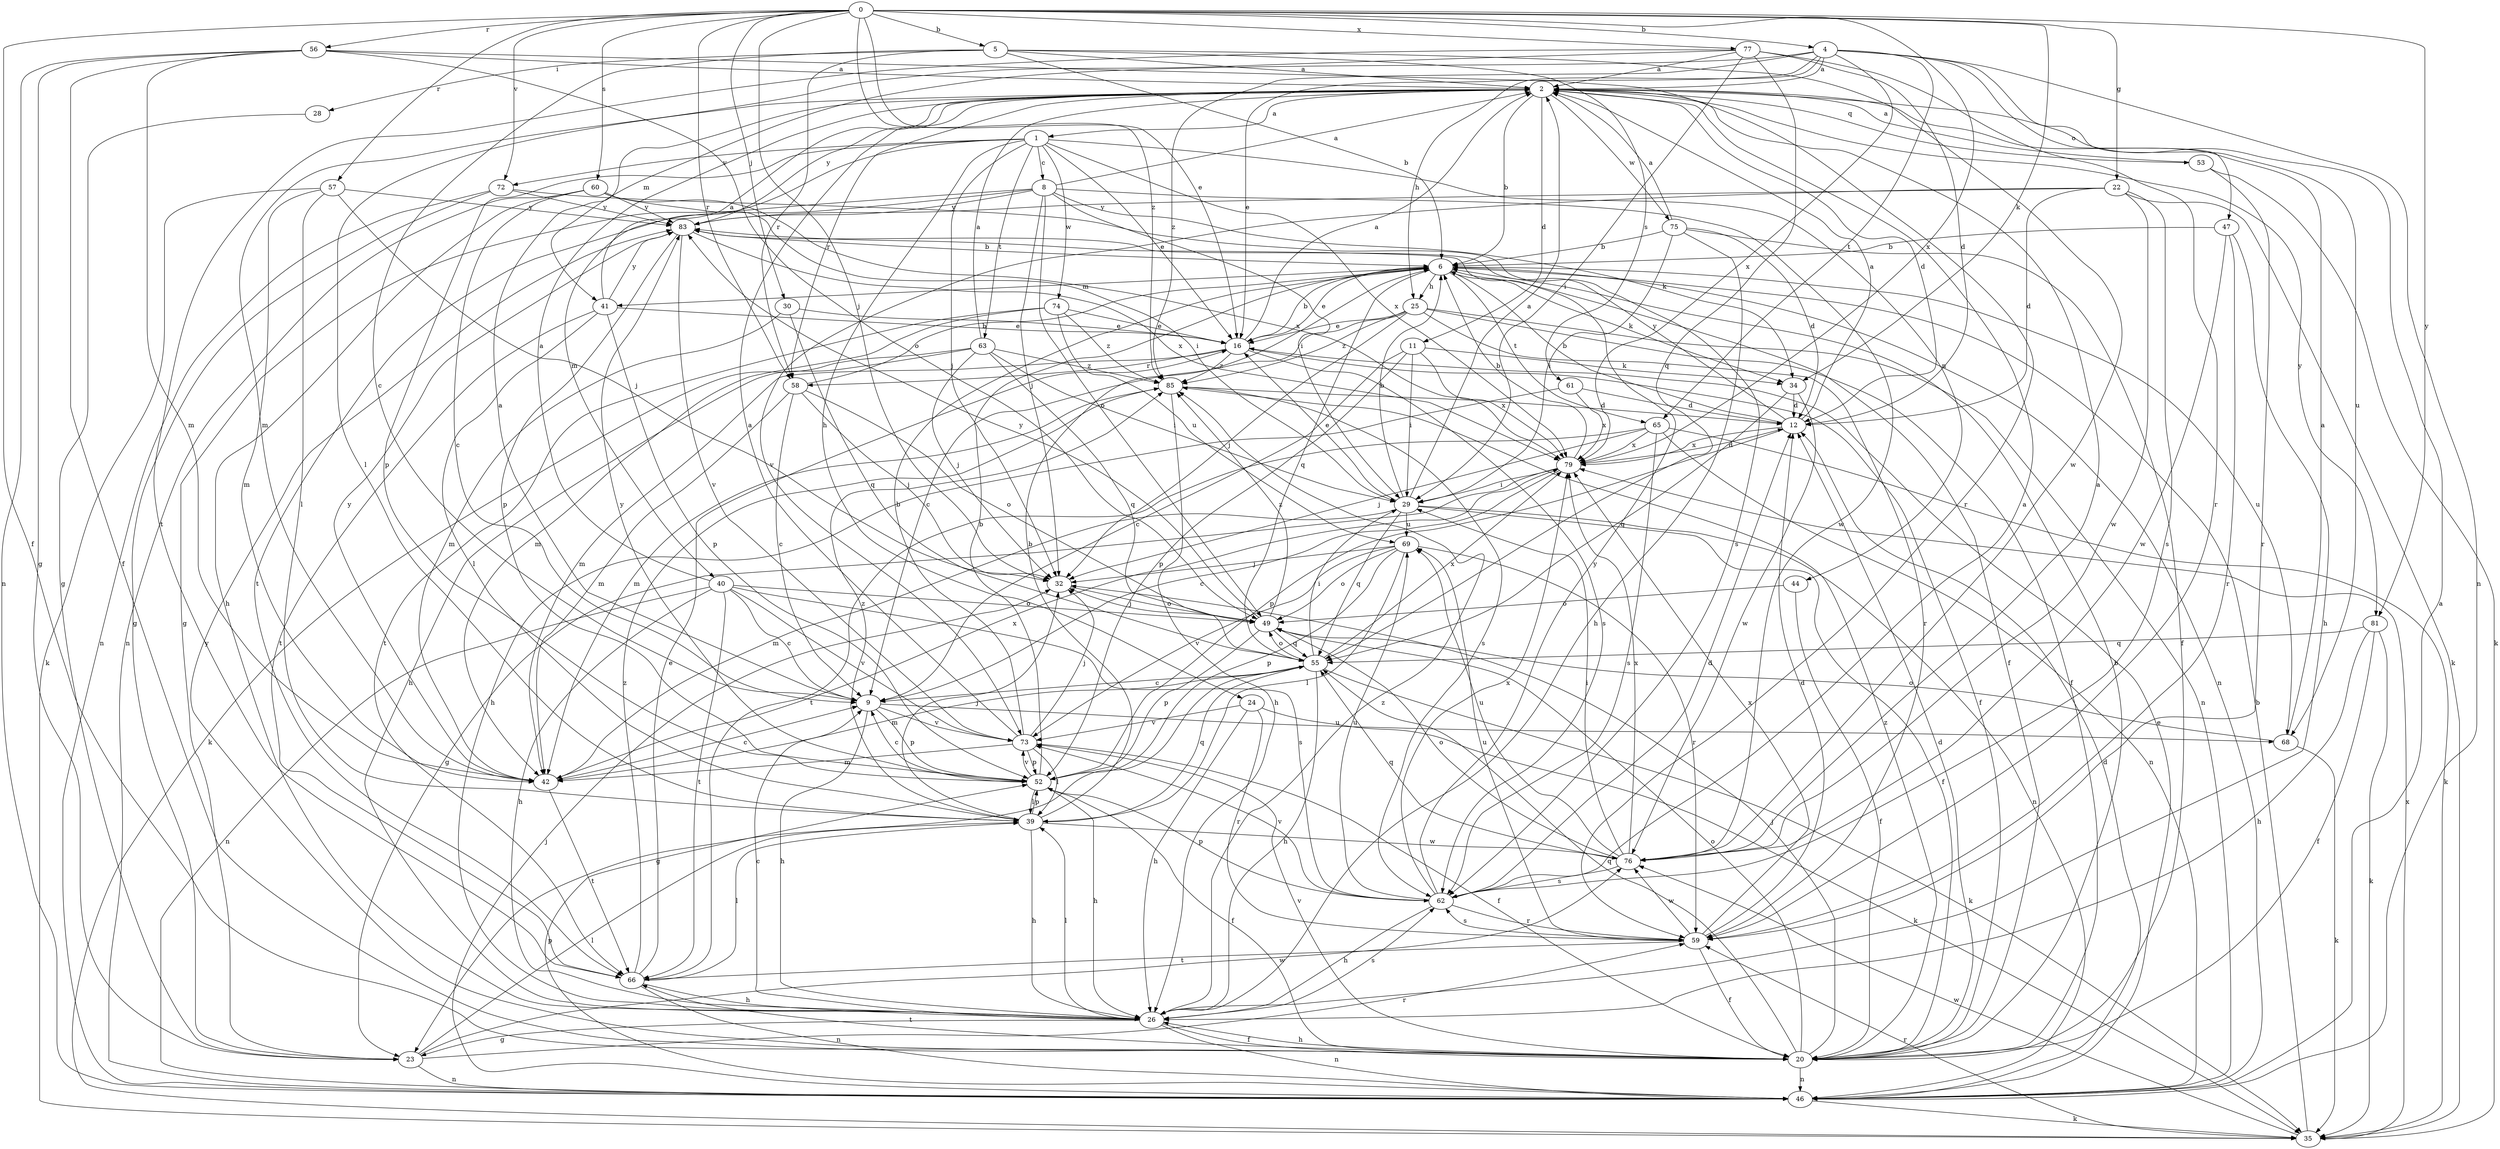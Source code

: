 strict digraph  {
0;
1;
2;
4;
5;
6;
8;
9;
11;
12;
16;
20;
22;
23;
24;
25;
26;
28;
29;
30;
32;
34;
35;
39;
40;
41;
42;
44;
46;
47;
49;
52;
53;
55;
56;
57;
58;
59;
60;
61;
62;
63;
65;
66;
68;
69;
72;
73;
74;
75;
76;
77;
79;
81;
83;
85;
0 -> 4  [label=b];
0 -> 5  [label=b];
0 -> 16  [label=e];
0 -> 20  [label=f];
0 -> 22  [label=g];
0 -> 30  [label=j];
0 -> 32  [label=j];
0 -> 34  [label=k];
0 -> 56  [label=r];
0 -> 57  [label=r];
0 -> 58  [label=r];
0 -> 60  [label=s];
0 -> 72  [label=v];
0 -> 77  [label=x];
0 -> 79  [label=x];
0 -> 81  [label=y];
0 -> 85  [label=z];
1 -> 8  [label=c];
1 -> 16  [label=e];
1 -> 24  [label=h];
1 -> 32  [label=j];
1 -> 40  [label=m];
1 -> 44  [label=n];
1 -> 52  [label=p];
1 -> 63  [label=t];
1 -> 72  [label=v];
1 -> 74  [label=w];
1 -> 79  [label=x];
2 -> 1  [label=a];
2 -> 6  [label=b];
2 -> 11  [label=d];
2 -> 12  [label=d];
2 -> 39  [label=l];
2 -> 53  [label=q];
2 -> 58  [label=r];
2 -> 75  [label=w];
2 -> 81  [label=y];
2 -> 83  [label=y];
4 -> 2  [label=a];
4 -> 16  [label=e];
4 -> 25  [label=h];
4 -> 41  [label=m];
4 -> 46  [label=n];
4 -> 47  [label=o];
4 -> 65  [label=t];
4 -> 68  [label=u];
4 -> 79  [label=x];
4 -> 85  [label=z];
5 -> 2  [label=a];
5 -> 6  [label=b];
5 -> 9  [label=c];
5 -> 28  [label=i];
5 -> 58  [label=r];
5 -> 61  [label=s];
5 -> 76  [label=w];
6 -> 16  [label=e];
6 -> 20  [label=f];
6 -> 25  [label=h];
6 -> 34  [label=k];
6 -> 41  [label=m];
6 -> 46  [label=n];
6 -> 55  [label=q];
6 -> 65  [label=t];
6 -> 68  [label=u];
8 -> 2  [label=a];
8 -> 23  [label=g];
8 -> 29  [label=i];
8 -> 32  [label=j];
8 -> 34  [label=k];
8 -> 49  [label=o];
8 -> 66  [label=t];
8 -> 76  [label=w];
8 -> 83  [label=y];
9 -> 2  [label=a];
9 -> 26  [label=h];
9 -> 52  [label=p];
9 -> 68  [label=u];
9 -> 73  [label=v];
11 -> 9  [label=c];
11 -> 29  [label=i];
11 -> 34  [label=k];
11 -> 52  [label=p];
11 -> 79  [label=x];
12 -> 2  [label=a];
12 -> 6  [label=b];
12 -> 52  [label=p];
12 -> 79  [label=x];
12 -> 83  [label=y];
16 -> 2  [label=a];
16 -> 6  [label=b];
16 -> 20  [label=f];
16 -> 42  [label=m];
16 -> 58  [label=r];
16 -> 62  [label=s];
16 -> 85  [label=z];
20 -> 6  [label=b];
20 -> 12  [label=d];
20 -> 26  [label=h];
20 -> 32  [label=j];
20 -> 46  [label=n];
20 -> 49  [label=o];
20 -> 55  [label=q];
20 -> 66  [label=t];
20 -> 73  [label=v];
20 -> 83  [label=y];
20 -> 85  [label=z];
22 -> 12  [label=d];
22 -> 35  [label=k];
22 -> 62  [label=s];
22 -> 73  [label=v];
22 -> 76  [label=w];
22 -> 83  [label=y];
23 -> 39  [label=l];
23 -> 46  [label=n];
23 -> 59  [label=r];
23 -> 76  [label=w];
24 -> 26  [label=h];
24 -> 35  [label=k];
24 -> 59  [label=r];
24 -> 73  [label=v];
25 -> 9  [label=c];
25 -> 16  [label=e];
25 -> 20  [label=f];
25 -> 32  [label=j];
25 -> 46  [label=n];
25 -> 59  [label=r];
25 -> 85  [label=z];
26 -> 9  [label=c];
26 -> 20  [label=f];
26 -> 23  [label=g];
26 -> 39  [label=l];
26 -> 46  [label=n];
26 -> 62  [label=s];
26 -> 85  [label=z];
28 -> 23  [label=g];
29 -> 2  [label=a];
29 -> 6  [label=b];
29 -> 16  [label=e];
29 -> 20  [label=f];
29 -> 42  [label=m];
29 -> 46  [label=n];
29 -> 55  [label=q];
29 -> 69  [label=u];
30 -> 16  [label=e];
30 -> 42  [label=m];
30 -> 55  [label=q];
32 -> 49  [label=o];
34 -> 12  [label=d];
34 -> 55  [label=q];
34 -> 76  [label=w];
35 -> 6  [label=b];
35 -> 59  [label=r];
35 -> 76  [label=w];
35 -> 79  [label=x];
39 -> 6  [label=b];
39 -> 26  [label=h];
39 -> 32  [label=j];
39 -> 52  [label=p];
39 -> 55  [label=q];
39 -> 76  [label=w];
39 -> 85  [label=z];
40 -> 2  [label=a];
40 -> 9  [label=c];
40 -> 26  [label=h];
40 -> 46  [label=n];
40 -> 49  [label=o];
40 -> 62  [label=s];
40 -> 66  [label=t];
40 -> 73  [label=v];
41 -> 2  [label=a];
41 -> 16  [label=e];
41 -> 39  [label=l];
41 -> 52  [label=p];
41 -> 66  [label=t];
41 -> 83  [label=y];
42 -> 9  [label=c];
42 -> 66  [label=t];
42 -> 79  [label=x];
42 -> 83  [label=y];
44 -> 20  [label=f];
44 -> 49  [label=o];
46 -> 2  [label=a];
46 -> 12  [label=d];
46 -> 16  [label=e];
46 -> 32  [label=j];
46 -> 35  [label=k];
46 -> 52  [label=p];
47 -> 6  [label=b];
47 -> 26  [label=h];
47 -> 59  [label=r];
47 -> 76  [label=w];
49 -> 32  [label=j];
49 -> 52  [label=p];
49 -> 55  [label=q];
49 -> 83  [label=y];
49 -> 85  [label=z];
52 -> 6  [label=b];
52 -> 9  [label=c];
52 -> 20  [label=f];
52 -> 26  [label=h];
52 -> 39  [label=l];
52 -> 73  [label=v];
52 -> 83  [label=y];
53 -> 2  [label=a];
53 -> 35  [label=k];
53 -> 59  [label=r];
55 -> 9  [label=c];
55 -> 23  [label=g];
55 -> 26  [label=h];
55 -> 29  [label=i];
55 -> 35  [label=k];
55 -> 42  [label=m];
55 -> 49  [label=o];
55 -> 79  [label=x];
56 -> 2  [label=a];
56 -> 20  [label=f];
56 -> 23  [label=g];
56 -> 42  [label=m];
56 -> 46  [label=n];
56 -> 49  [label=o];
56 -> 59  [label=r];
57 -> 32  [label=j];
57 -> 35  [label=k];
57 -> 39  [label=l];
57 -> 42  [label=m];
57 -> 83  [label=y];
58 -> 6  [label=b];
58 -> 9  [label=c];
58 -> 32  [label=j];
58 -> 42  [label=m];
58 -> 49  [label=o];
59 -> 12  [label=d];
59 -> 20  [label=f];
59 -> 62  [label=s];
59 -> 66  [label=t];
59 -> 69  [label=u];
59 -> 76  [label=w];
59 -> 79  [label=x];
60 -> 9  [label=c];
60 -> 26  [label=h];
60 -> 29  [label=i];
60 -> 46  [label=n];
60 -> 79  [label=x];
60 -> 83  [label=y];
61 -> 12  [label=d];
61 -> 26  [label=h];
61 -> 79  [label=x];
62 -> 2  [label=a];
62 -> 12  [label=d];
62 -> 26  [label=h];
62 -> 52  [label=p];
62 -> 59  [label=r];
62 -> 69  [label=u];
62 -> 73  [label=v];
62 -> 79  [label=x];
62 -> 83  [label=y];
63 -> 2  [label=a];
63 -> 26  [label=h];
63 -> 29  [label=i];
63 -> 32  [label=j];
63 -> 35  [label=k];
63 -> 55  [label=q];
63 -> 85  [label=z];
65 -> 32  [label=j];
65 -> 35  [label=k];
65 -> 46  [label=n];
65 -> 62  [label=s];
65 -> 66  [label=t];
65 -> 79  [label=x];
66 -> 16  [label=e];
66 -> 26  [label=h];
66 -> 39  [label=l];
66 -> 46  [label=n];
66 -> 85  [label=z];
68 -> 2  [label=a];
68 -> 35  [label=k];
68 -> 49  [label=o];
69 -> 32  [label=j];
69 -> 39  [label=l];
69 -> 49  [label=o];
69 -> 52  [label=p];
69 -> 59  [label=r];
69 -> 73  [label=v];
72 -> 23  [label=g];
72 -> 46  [label=n];
72 -> 62  [label=s];
72 -> 83  [label=y];
73 -> 2  [label=a];
73 -> 6  [label=b];
73 -> 20  [label=f];
73 -> 32  [label=j];
73 -> 39  [label=l];
73 -> 42  [label=m];
73 -> 52  [label=p];
74 -> 16  [label=e];
74 -> 42  [label=m];
74 -> 66  [label=t];
74 -> 69  [label=u];
74 -> 85  [label=z];
75 -> 2  [label=a];
75 -> 6  [label=b];
75 -> 12  [label=d];
75 -> 20  [label=f];
75 -> 26  [label=h];
75 -> 29  [label=i];
76 -> 2  [label=a];
76 -> 29  [label=i];
76 -> 49  [label=o];
76 -> 55  [label=q];
76 -> 62  [label=s];
76 -> 69  [label=u];
76 -> 79  [label=x];
77 -> 2  [label=a];
77 -> 12  [label=d];
77 -> 29  [label=i];
77 -> 42  [label=m];
77 -> 55  [label=q];
77 -> 59  [label=r];
77 -> 66  [label=t];
79 -> 6  [label=b];
79 -> 9  [label=c];
79 -> 12  [label=d];
79 -> 23  [label=g];
79 -> 29  [label=i];
81 -> 20  [label=f];
81 -> 26  [label=h];
81 -> 35  [label=k];
81 -> 55  [label=q];
83 -> 6  [label=b];
83 -> 52  [label=p];
83 -> 73  [label=v];
83 -> 79  [label=x];
85 -> 12  [label=d];
85 -> 26  [label=h];
85 -> 42  [label=m];
85 -> 62  [label=s];
}
